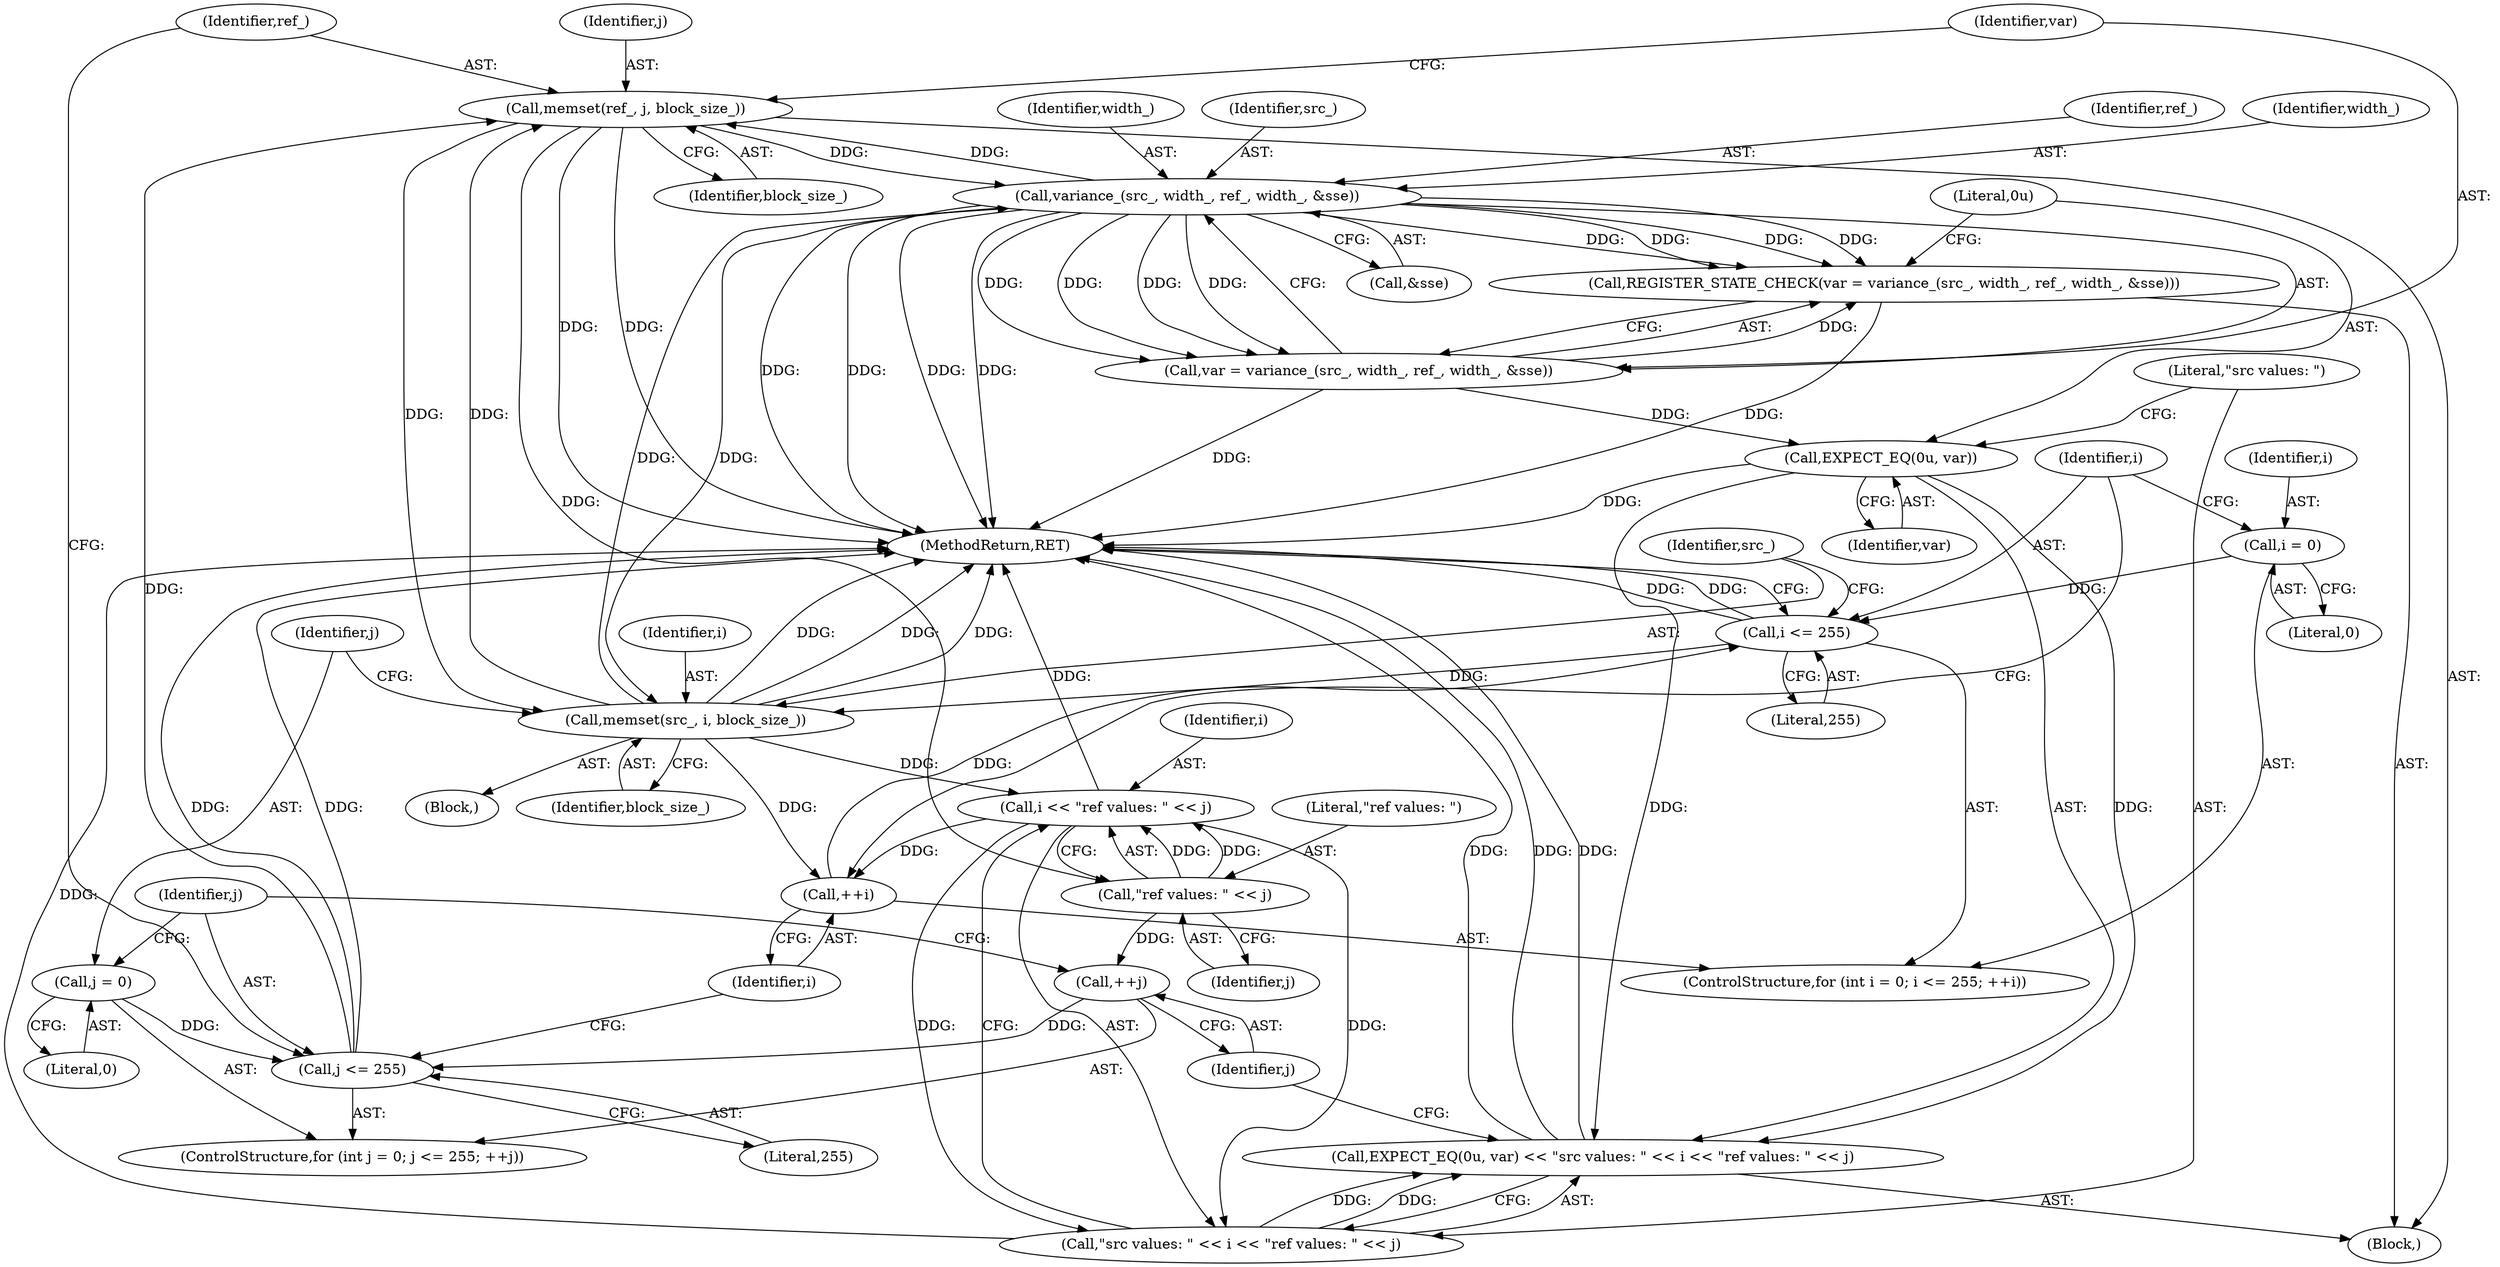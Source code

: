 digraph "1_Android_5a9753fca56f0eeb9f61e342b2fccffc364f9426_118@API" {
"1000128" [label="(Call,memset(ref_, j, block_size_))"];
"1000137" [label="(Call,variance_(src_, width_, ref_, width_, &sse))"];
"1000113" [label="(Call,memset(src_, i, block_size_))"];
"1000107" [label="(Call,i <= 255)"];
"1000104" [label="(Call,i = 0)"];
"1000110" [label="(Call,++i)"];
"1000150" [label="(Call,i << \"ref values: \" << j)"];
"1000152" [label="(Call,\"ref values: \" << j)"];
"1000128" [label="(Call,memset(ref_, j, block_size_))"];
"1000122" [label="(Call,j <= 255)"];
"1000125" [label="(Call,++j)"];
"1000119" [label="(Call,j = 0)"];
"1000134" [label="(Call,REGISTER_STATE_CHECK(var = variance_(src_, width_, ref_, width_, &sse)))"];
"1000135" [label="(Call,var = variance_(src_, width_, ref_, width_, &sse))"];
"1000145" [label="(Call,EXPECT_EQ(0u, var))"];
"1000144" [label="(Call,EXPECT_EQ(0u, var) << \"src values: \" << i << \"ref values: \" << j)"];
"1000148" [label="(Call,\"src values: \" << i << \"ref values: \" << j)"];
"1000108" [label="(Identifier,i)"];
"1000116" [label="(Identifier,block_size_)"];
"1000105" [label="(Identifier,i)"];
"1000112" [label="(Block,)"];
"1000114" [label="(Identifier,src_)"];
"1000126" [label="(Identifier,j)"];
"1000131" [label="(Identifier,block_size_)"];
"1000124" [label="(Literal,255)"];
"1000107" [label="(Call,i <= 255)"];
"1000129" [label="(Identifier,ref_)"];
"1000127" [label="(Block,)"];
"1000102" [label="(ControlStructure,for (int i = 0; i <= 255; ++i))"];
"1000141" [label="(Identifier,width_)"];
"1000138" [label="(Identifier,src_)"];
"1000149" [label="(Literal,\"src values: \")"];
"1000142" [label="(Call,&sse)"];
"1000110" [label="(Call,++i)"];
"1000106" [label="(Literal,0)"];
"1000134" [label="(Call,REGISTER_STATE_CHECK(var = variance_(src_, width_, ref_, width_, &sse)))"];
"1000140" [label="(Identifier,ref_)"];
"1000125" [label="(Call,++j)"];
"1000119" [label="(Call,j = 0)"];
"1000151" [label="(Identifier,i)"];
"1000130" [label="(Identifier,j)"];
"1000150" [label="(Call,i << \"ref values: \" << j)"];
"1000135" [label="(Call,var = variance_(src_, width_, ref_, width_, &sse))"];
"1000117" [label="(ControlStructure,for (int j = 0; j <= 255; ++j))"];
"1000122" [label="(Call,j <= 255)"];
"1000154" [label="(Identifier,j)"];
"1000123" [label="(Identifier,j)"];
"1000145" [label="(Call,EXPECT_EQ(0u, var))"];
"1000109" [label="(Literal,255)"];
"1000148" [label="(Call,\"src values: \" << i << \"ref values: \" << j)"];
"1000147" [label="(Identifier,var)"];
"1000152" [label="(Call,\"ref values: \" << j)"];
"1000153" [label="(Literal,\"ref values: \")"];
"1000104" [label="(Call,i = 0)"];
"1000115" [label="(Identifier,i)"];
"1000111" [label="(Identifier,i)"];
"1000144" [label="(Call,EXPECT_EQ(0u, var) << \"src values: \" << i << \"ref values: \" << j)"];
"1000139" [label="(Identifier,width_)"];
"1000121" [label="(Literal,0)"];
"1000146" [label="(Literal,0u)"];
"1000137" [label="(Call,variance_(src_, width_, ref_, width_, &sse))"];
"1000113" [label="(Call,memset(src_, i, block_size_))"];
"1000128" [label="(Call,memset(ref_, j, block_size_))"];
"1000136" [label="(Identifier,var)"];
"1000155" [label="(MethodReturn,RET)"];
"1000120" [label="(Identifier,j)"];
"1000128" -> "1000127"  [label="AST: "];
"1000128" -> "1000131"  [label="CFG: "];
"1000129" -> "1000128"  [label="AST: "];
"1000130" -> "1000128"  [label="AST: "];
"1000131" -> "1000128"  [label="AST: "];
"1000136" -> "1000128"  [label="CFG: "];
"1000128" -> "1000155"  [label="DDG: "];
"1000128" -> "1000155"  [label="DDG: "];
"1000128" -> "1000113"  [label="DDG: "];
"1000137" -> "1000128"  [label="DDG: "];
"1000122" -> "1000128"  [label="DDG: "];
"1000113" -> "1000128"  [label="DDG: "];
"1000128" -> "1000137"  [label="DDG: "];
"1000128" -> "1000152"  [label="DDG: "];
"1000137" -> "1000135"  [label="AST: "];
"1000137" -> "1000142"  [label="CFG: "];
"1000138" -> "1000137"  [label="AST: "];
"1000139" -> "1000137"  [label="AST: "];
"1000140" -> "1000137"  [label="AST: "];
"1000141" -> "1000137"  [label="AST: "];
"1000142" -> "1000137"  [label="AST: "];
"1000135" -> "1000137"  [label="CFG: "];
"1000137" -> "1000155"  [label="DDG: "];
"1000137" -> "1000155"  [label="DDG: "];
"1000137" -> "1000155"  [label="DDG: "];
"1000137" -> "1000155"  [label="DDG: "];
"1000137" -> "1000113"  [label="DDG: "];
"1000137" -> "1000134"  [label="DDG: "];
"1000137" -> "1000134"  [label="DDG: "];
"1000137" -> "1000134"  [label="DDG: "];
"1000137" -> "1000134"  [label="DDG: "];
"1000137" -> "1000135"  [label="DDG: "];
"1000137" -> "1000135"  [label="DDG: "];
"1000137" -> "1000135"  [label="DDG: "];
"1000137" -> "1000135"  [label="DDG: "];
"1000113" -> "1000137"  [label="DDG: "];
"1000113" -> "1000112"  [label="AST: "];
"1000113" -> "1000116"  [label="CFG: "];
"1000114" -> "1000113"  [label="AST: "];
"1000115" -> "1000113"  [label="AST: "];
"1000116" -> "1000113"  [label="AST: "];
"1000120" -> "1000113"  [label="CFG: "];
"1000113" -> "1000155"  [label="DDG: "];
"1000113" -> "1000155"  [label="DDG: "];
"1000113" -> "1000155"  [label="DDG: "];
"1000113" -> "1000110"  [label="DDG: "];
"1000107" -> "1000113"  [label="DDG: "];
"1000113" -> "1000150"  [label="DDG: "];
"1000107" -> "1000102"  [label="AST: "];
"1000107" -> "1000109"  [label="CFG: "];
"1000108" -> "1000107"  [label="AST: "];
"1000109" -> "1000107"  [label="AST: "];
"1000114" -> "1000107"  [label="CFG: "];
"1000155" -> "1000107"  [label="CFG: "];
"1000107" -> "1000155"  [label="DDG: "];
"1000107" -> "1000155"  [label="DDG: "];
"1000104" -> "1000107"  [label="DDG: "];
"1000110" -> "1000107"  [label="DDG: "];
"1000104" -> "1000102"  [label="AST: "];
"1000104" -> "1000106"  [label="CFG: "];
"1000105" -> "1000104"  [label="AST: "];
"1000106" -> "1000104"  [label="AST: "];
"1000108" -> "1000104"  [label="CFG: "];
"1000110" -> "1000102"  [label="AST: "];
"1000110" -> "1000111"  [label="CFG: "];
"1000111" -> "1000110"  [label="AST: "];
"1000108" -> "1000110"  [label="CFG: "];
"1000150" -> "1000110"  [label="DDG: "];
"1000150" -> "1000148"  [label="AST: "];
"1000150" -> "1000152"  [label="CFG: "];
"1000151" -> "1000150"  [label="AST: "];
"1000152" -> "1000150"  [label="AST: "];
"1000148" -> "1000150"  [label="CFG: "];
"1000150" -> "1000155"  [label="DDG: "];
"1000150" -> "1000148"  [label="DDG: "];
"1000150" -> "1000148"  [label="DDG: "];
"1000152" -> "1000150"  [label="DDG: "];
"1000152" -> "1000150"  [label="DDG: "];
"1000152" -> "1000154"  [label="CFG: "];
"1000153" -> "1000152"  [label="AST: "];
"1000154" -> "1000152"  [label="AST: "];
"1000152" -> "1000125"  [label="DDG: "];
"1000122" -> "1000117"  [label="AST: "];
"1000122" -> "1000124"  [label="CFG: "];
"1000123" -> "1000122"  [label="AST: "];
"1000124" -> "1000122"  [label="AST: "];
"1000129" -> "1000122"  [label="CFG: "];
"1000111" -> "1000122"  [label="CFG: "];
"1000122" -> "1000155"  [label="DDG: "];
"1000122" -> "1000155"  [label="DDG: "];
"1000125" -> "1000122"  [label="DDG: "];
"1000119" -> "1000122"  [label="DDG: "];
"1000125" -> "1000117"  [label="AST: "];
"1000125" -> "1000126"  [label="CFG: "];
"1000126" -> "1000125"  [label="AST: "];
"1000123" -> "1000125"  [label="CFG: "];
"1000119" -> "1000117"  [label="AST: "];
"1000119" -> "1000121"  [label="CFG: "];
"1000120" -> "1000119"  [label="AST: "];
"1000121" -> "1000119"  [label="AST: "];
"1000123" -> "1000119"  [label="CFG: "];
"1000134" -> "1000127"  [label="AST: "];
"1000134" -> "1000135"  [label="CFG: "];
"1000135" -> "1000134"  [label="AST: "];
"1000146" -> "1000134"  [label="CFG: "];
"1000134" -> "1000155"  [label="DDG: "];
"1000135" -> "1000134"  [label="DDG: "];
"1000136" -> "1000135"  [label="AST: "];
"1000135" -> "1000155"  [label="DDG: "];
"1000135" -> "1000145"  [label="DDG: "];
"1000145" -> "1000144"  [label="AST: "];
"1000145" -> "1000147"  [label="CFG: "];
"1000146" -> "1000145"  [label="AST: "];
"1000147" -> "1000145"  [label="AST: "];
"1000149" -> "1000145"  [label="CFG: "];
"1000145" -> "1000155"  [label="DDG: "];
"1000145" -> "1000144"  [label="DDG: "];
"1000145" -> "1000144"  [label="DDG: "];
"1000144" -> "1000127"  [label="AST: "];
"1000144" -> "1000148"  [label="CFG: "];
"1000148" -> "1000144"  [label="AST: "];
"1000126" -> "1000144"  [label="CFG: "];
"1000144" -> "1000155"  [label="DDG: "];
"1000144" -> "1000155"  [label="DDG: "];
"1000144" -> "1000155"  [label="DDG: "];
"1000148" -> "1000144"  [label="DDG: "];
"1000148" -> "1000144"  [label="DDG: "];
"1000149" -> "1000148"  [label="AST: "];
"1000148" -> "1000155"  [label="DDG: "];
}

